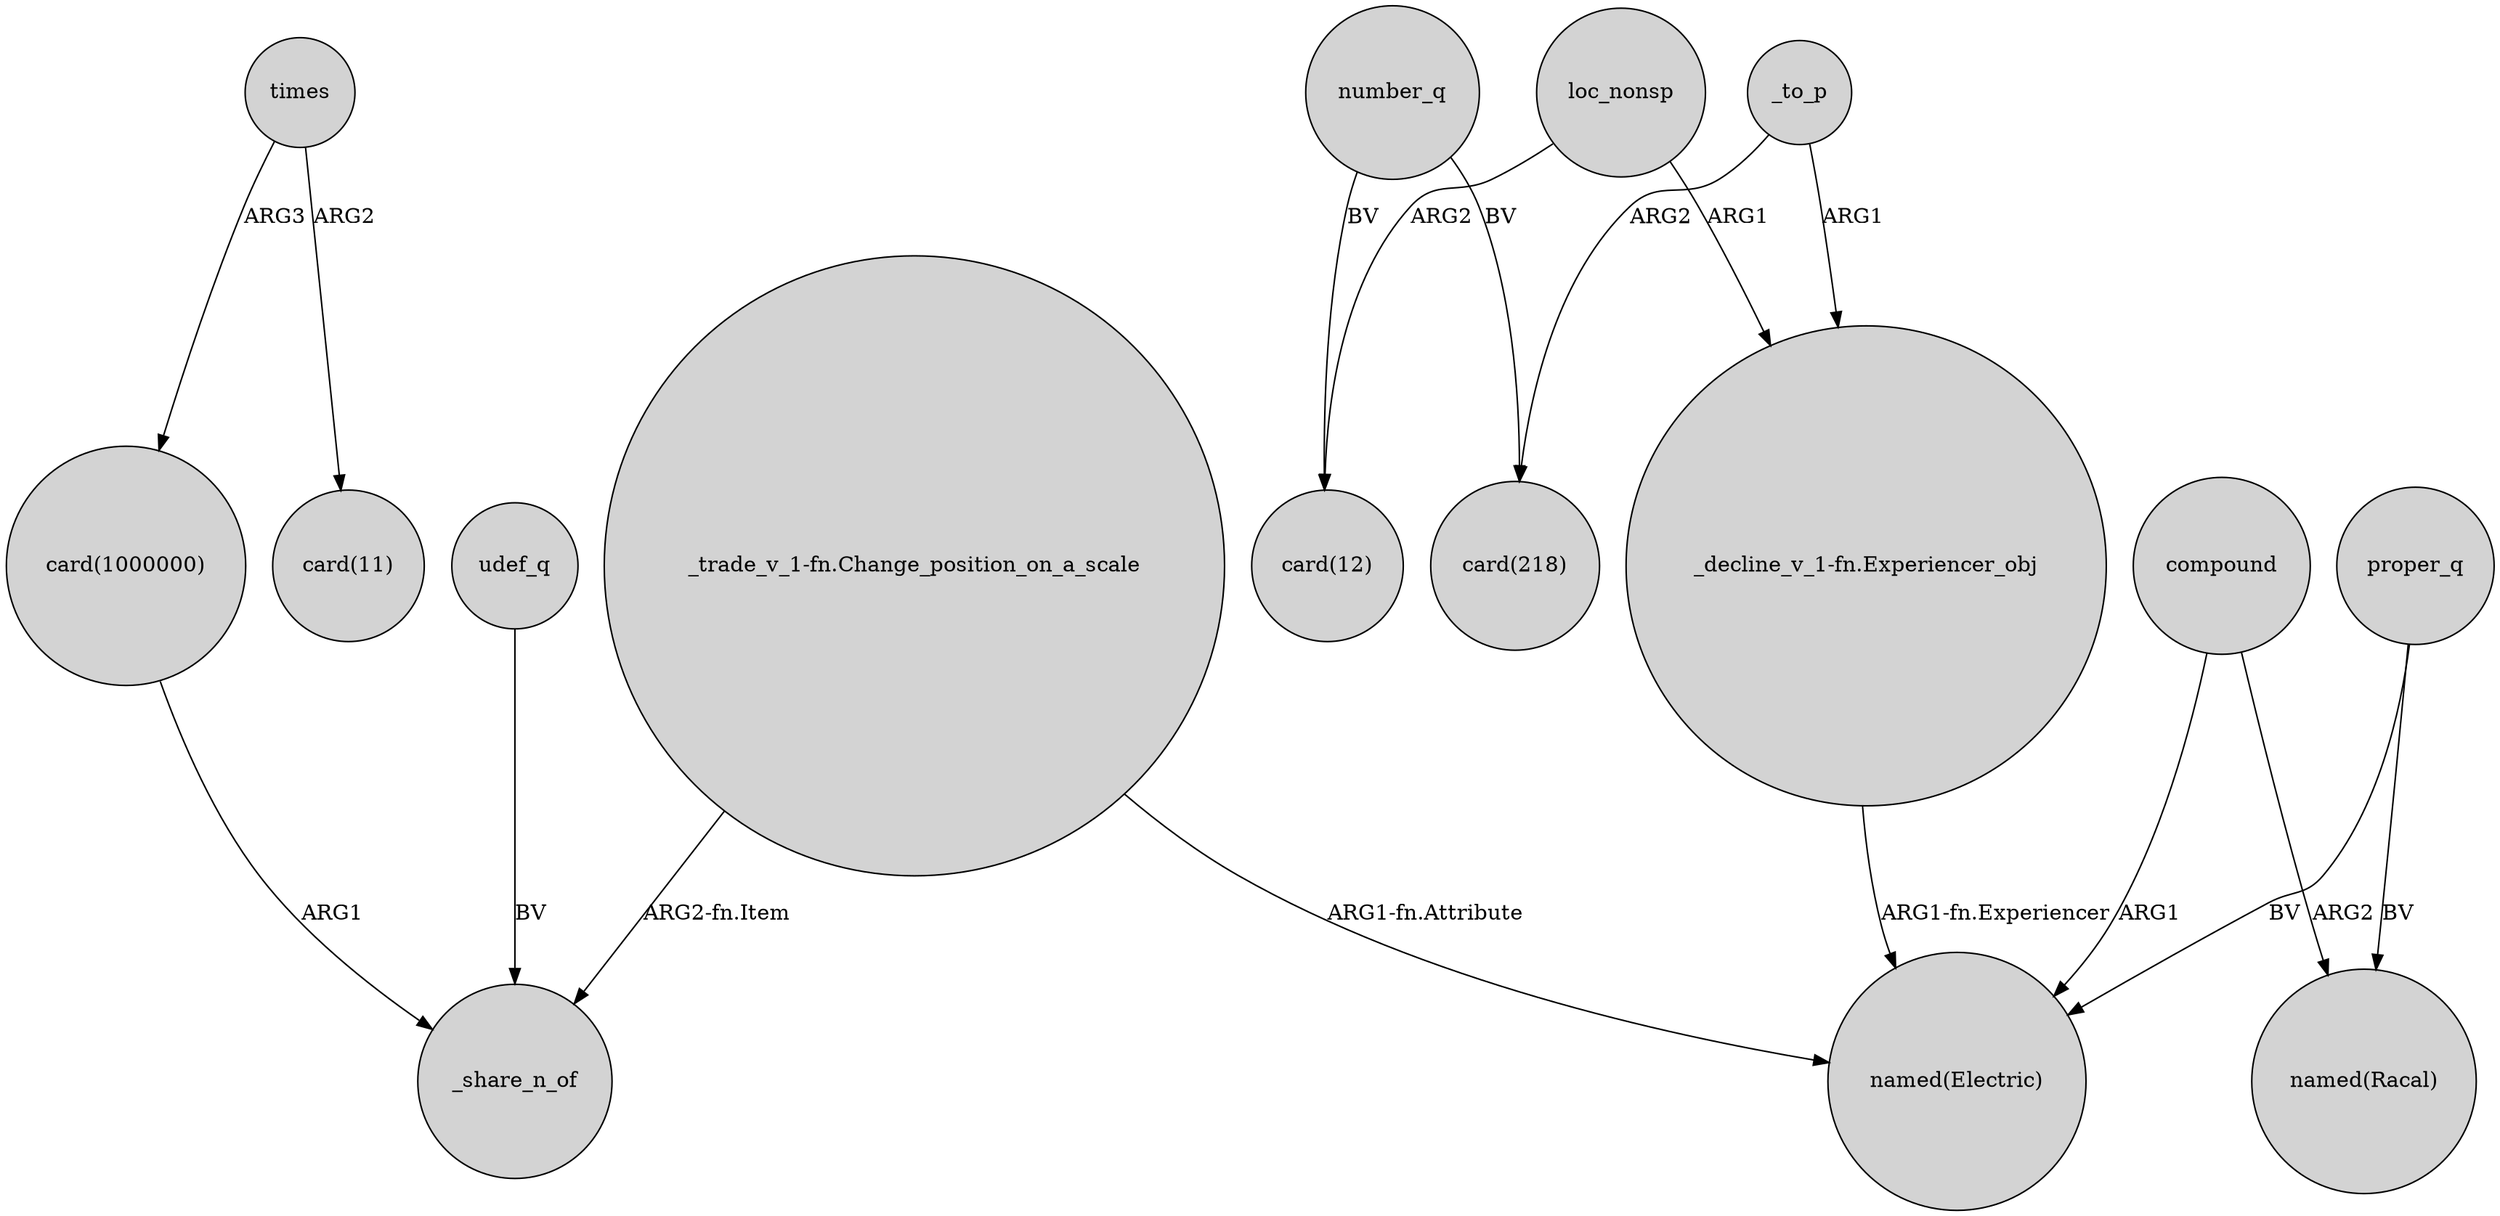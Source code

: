 digraph {
	node [shape=circle style=filled]
	times -> "card(1000000)" [label=ARG3]
	_to_p -> "_decline_v_1-fn.Experiencer_obj" [label=ARG1]
	compound -> "named(Electric)" [label=ARG1]
	"_trade_v_1-fn.Change_position_on_a_scale" -> "named(Electric)" [label="ARG1-fn.Attribute"]
	proper_q -> "named(Racal)" [label=BV]
	times -> "card(11)" [label=ARG2]
	compound -> "named(Racal)" [label=ARG2]
	proper_q -> "named(Electric)" [label=BV]
	"_decline_v_1-fn.Experiencer_obj" -> "named(Electric)" [label="ARG1-fn.Experiencer"]
	_to_p -> "card(218)" [label=ARG2]
	udef_q -> _share_n_of [label=BV]
	number_q -> "card(12)" [label=BV]
	loc_nonsp -> "_decline_v_1-fn.Experiencer_obj" [label=ARG1]
	loc_nonsp -> "card(12)" [label=ARG2]
	"card(1000000)" -> _share_n_of [label=ARG1]
	"_trade_v_1-fn.Change_position_on_a_scale" -> _share_n_of [label="ARG2-fn.Item"]
	number_q -> "card(218)" [label=BV]
}
